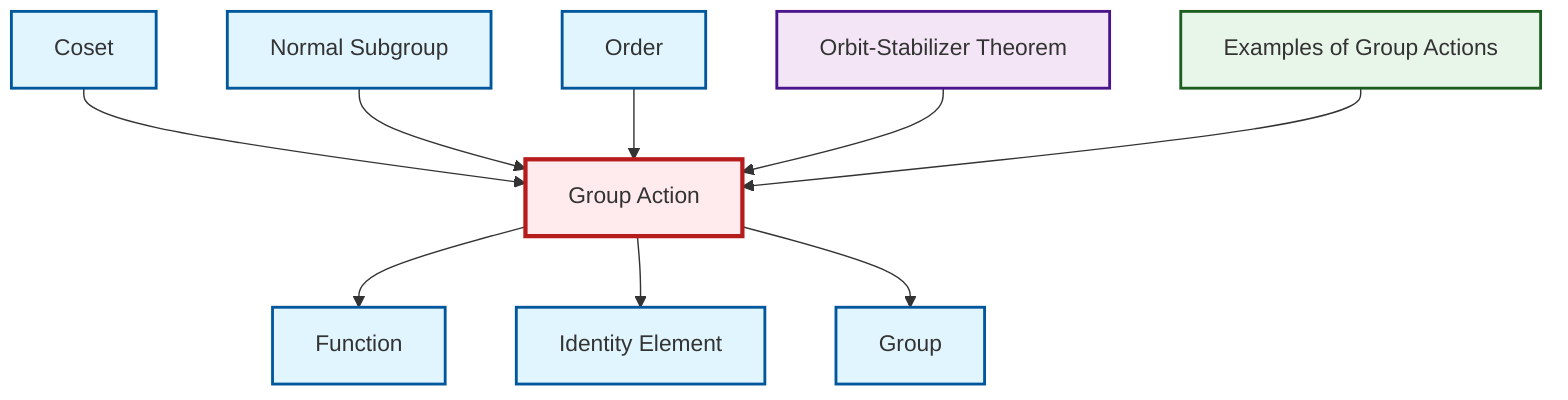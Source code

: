 graph TD
    classDef definition fill:#e1f5fe,stroke:#01579b,stroke-width:2px
    classDef theorem fill:#f3e5f5,stroke:#4a148c,stroke-width:2px
    classDef axiom fill:#fff3e0,stroke:#e65100,stroke-width:2px
    classDef example fill:#e8f5e9,stroke:#1b5e20,stroke-width:2px
    classDef current fill:#ffebee,stroke:#b71c1c,stroke-width:3px
    def-function["Function"]:::definition
    def-group["Group"]:::definition
    thm-orbit-stabilizer["Orbit-Stabilizer Theorem"]:::theorem
    def-order["Order"]:::definition
    def-normal-subgroup["Normal Subgroup"]:::definition
    def-identity-element["Identity Element"]:::definition
    ex-group-action-examples["Examples of Group Actions"]:::example
    def-group-action["Group Action"]:::definition
    def-coset["Coset"]:::definition
    def-coset --> def-group-action
    def-normal-subgroup --> def-group-action
    def-order --> def-group-action
    def-group-action --> def-function
    def-group-action --> def-identity-element
    def-group-action --> def-group
    thm-orbit-stabilizer --> def-group-action
    ex-group-action-examples --> def-group-action
    class def-group-action current